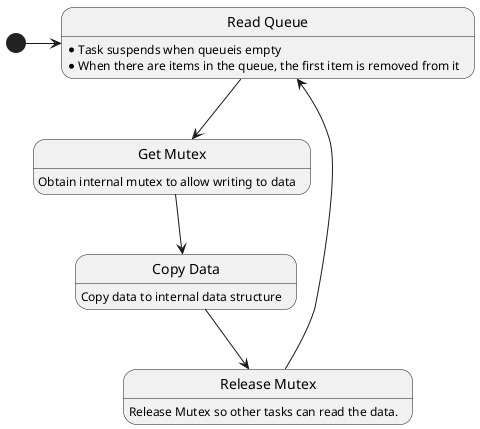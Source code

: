 @startuml sensor_hub_task


state "Read Queue" as RQ : * Task suspends when queueis empty\n* When there are items in the queue, the first item is removed from it
state "Get Mutex" as GM : Obtain internal mutex to allow writing to data
state "Copy Data" as CD : Copy data to internal data structure
state "Release Mutex" as RM : Release Mutex so other tasks can read the data.


[*] -> RQ
RQ --> GM
GM --> CD
CD --> RM
RM --> RQ


@enduml